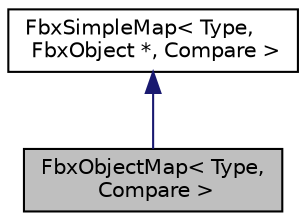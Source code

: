 digraph "FbxObjectMap&lt; Type, Compare &gt;"
{
  edge [fontname="Helvetica",fontsize="10",labelfontname="Helvetica",labelfontsize="10"];
  node [fontname="Helvetica",fontsize="10",shape=record];
  Node2 [label="FbxObjectMap\< Type,\l Compare \>",height=0.2,width=0.4,color="black", fillcolor="grey75", style="filled", fontcolor="black"];
  Node3 -> Node2 [dir="back",color="midnightblue",fontsize="10",style="solid",fontname="Helvetica"];
  Node3 [label="FbxSimpleMap\< Type,\l FbxObject *, Compare \>",height=0.2,width=0.4,color="black", fillcolor="white", style="filled",URL="$class_fbx_simple_map.html"];
}
